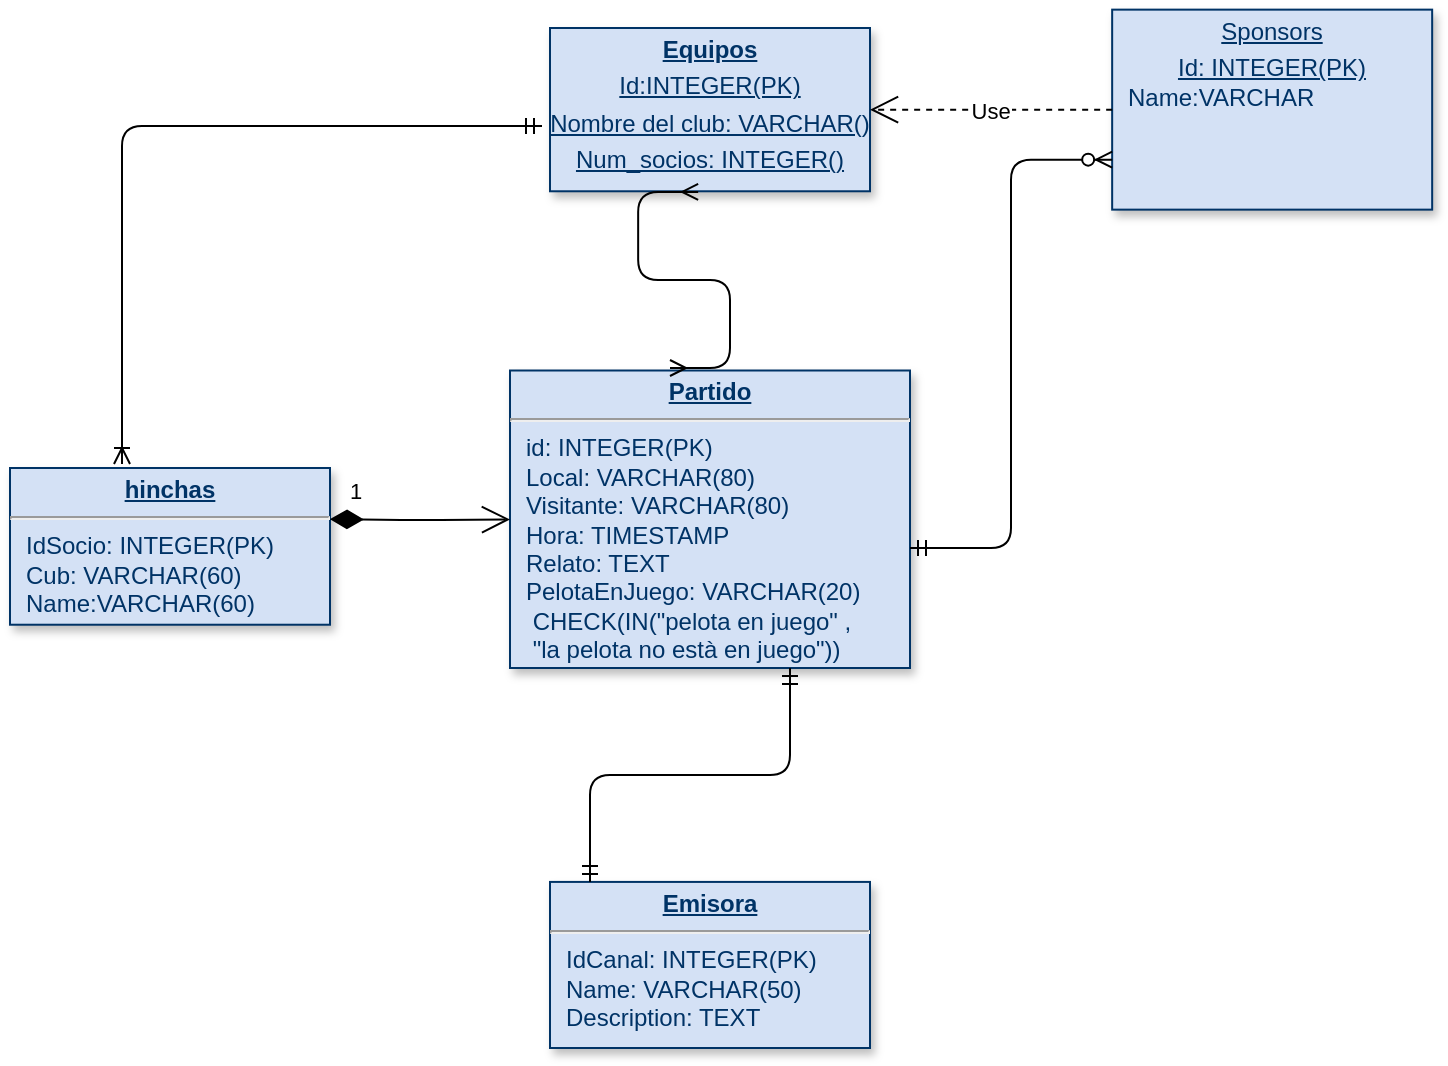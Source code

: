 <mxfile version="15.0.3" type="github">
  <diagram name="Page-1" id="efa7a0a1-bf9b-a30e-e6df-94a7791c09e9">
    <mxGraphModel dx="942" dy="614" grid="1" gridSize="10" guides="1" tooltips="1" connect="1" arrows="1" fold="1" page="1" pageScale="1" pageWidth="826" pageHeight="1169" background="none" math="0" shadow="0">
      <root>
        <mxCell id="0" />
        <mxCell id="1" parent="0" />
        <mxCell id="19" value="&lt;p style=&quot;margin: 0px ; margin-top: 4px ; text-align: center ; text-decoration: underline&quot;&gt;&lt;b&gt;Equipos&lt;/b&gt;&lt;/p&gt;&lt;p style=&quot;margin: 0px ; margin-top: 4px ; text-align: center ; text-decoration: underline&quot;&gt;Id:INTEGER(PK)&lt;/p&gt;&lt;p style=&quot;margin: 0px ; margin-top: 4px ; text-align: center ; text-decoration: underline&quot;&gt;Nombre del club: VARCHAR()&lt;/p&gt;&lt;p style=&quot;margin: 0px ; margin-top: 4px ; text-align: center ; text-decoration: underline&quot;&gt;Num_socios: INTEGER()&lt;/p&gt;&lt;p style=&quot;margin: 0px ; margin-top: 4px ; text-align: center ; text-decoration: underline&quot;&gt;&lt;br&gt;&lt;/p&gt;" style="verticalAlign=top;align=left;overflow=fill;fontSize=12;fontFamily=Helvetica;html=1;strokeColor=#003366;shadow=1;fillColor=#D4E1F5;fontColor=#003366" parent="1" vertex="1">
          <mxGeometry x="310" y="130" width="160" height="81.64" as="geometry" />
        </mxCell>
        <mxCell id="20" value="&lt;p style=&quot;margin: 0px ; margin-top: 4px ; text-align: center ; text-decoration: underline&quot;&gt;&lt;b&gt;Partido&lt;/b&gt;&lt;/p&gt;&lt;hr&gt;&lt;p style=&quot;margin: 0px ; margin-left: 8px&quot;&gt;id: INTEGER(PK)&lt;/p&gt;&lt;p style=&quot;margin: 0px ; margin-left: 8px&quot;&gt;Local: VARCHAR(80)&lt;/p&gt;&lt;p style=&quot;margin: 0px ; margin-left: 8px&quot;&gt;Visitante: VARCHAR(80)&lt;/p&gt;&lt;p style=&quot;margin: 0px ; margin-left: 8px&quot;&gt;Hora: TIMESTAMP&lt;/p&gt;&lt;p style=&quot;margin: 0px ; margin-left: 8px&quot;&gt;Relato: TEXT&lt;/p&gt;&lt;p style=&quot;margin: 0px ; margin-left: 8px&quot;&gt;PelotaEnJuego:&amp;nbsp;&lt;span&gt;VARCHAR(20)&lt;/span&gt;&lt;/p&gt;&lt;p style=&quot;margin: 0px ; margin-left: 8px&quot;&gt;&lt;span&gt;&lt;span style=&quot;white-space: pre&quot;&gt;	&lt;/span&gt;CHECK(IN(&quot;pelota en juego&quot; ,&lt;/span&gt;&lt;/p&gt;&lt;p style=&quot;margin: 0px ; margin-left: 8px&quot;&gt;&lt;span&gt;&lt;span style=&quot;white-space: pre&quot;&gt;	&lt;/span&gt;&quot;la pelota no està en juego&quot;))&lt;/span&gt;&lt;/p&gt;" style="verticalAlign=top;align=left;overflow=fill;fontSize=12;fontFamily=Helvetica;html=1;strokeColor=#003366;shadow=1;fillColor=#D4E1F5;fontColor=#003366" parent="1" vertex="1">
          <mxGeometry x="290" y="301.25" width="200" height="148.75" as="geometry" />
        </mxCell>
        <mxCell id="23" value="&lt;p style=&quot;margin: 0px ; margin-top: 4px ; text-align: center ; text-decoration: underline&quot;&gt;Sponsors&lt;/p&gt;&lt;p style=&quot;margin: 0px ; margin-top: 4px ; text-align: center ; text-decoration: underline&quot;&gt;&lt;span&gt;Id: INTEGER(PK)&lt;/span&gt;&lt;/p&gt;&lt;p style=&quot;margin: 0px ; margin-left: 8px&quot;&gt;Name:VARCHAR&lt;/p&gt;&lt;p style=&quot;margin: 0px ; margin-left: 8px&quot;&gt;&lt;br&gt;&lt;/p&gt;" style="verticalAlign=top;align=left;overflow=fill;fontSize=12;fontFamily=Helvetica;html=1;strokeColor=#003366;shadow=1;fillColor=#D4E1F5;fontColor=#003366" parent="1" vertex="1">
          <mxGeometry x="591.08" y="120.82" width="160" height="100" as="geometry" />
        </mxCell>
        <mxCell id="24" value="&lt;p style=&quot;margin: 0px ; margin-top: 4px ; text-align: center ; text-decoration: underline&quot;&gt;&lt;b&gt;Emisora&lt;/b&gt;&lt;/p&gt;&lt;hr&gt;&lt;p style=&quot;margin: 0px ; margin-left: 8px&quot;&gt;IdCanal: INTEGER(PK)&lt;/p&gt;&lt;p style=&quot;margin: 0px ; margin-left: 8px&quot;&gt;Name: VARCHAR(50)&lt;/p&gt;&lt;p style=&quot;margin: 0px ; margin-left: 8px&quot;&gt;Description: TEXT&lt;/p&gt;" style="verticalAlign=top;align=left;overflow=fill;fontSize=12;fontFamily=Helvetica;html=1;strokeColor=#003366;shadow=1;fillColor=#D4E1F5;fontColor=#003366" parent="1" vertex="1">
          <mxGeometry x="310" y="556.96" width="160" height="83.04" as="geometry" />
        </mxCell>
        <mxCell id="25" value="&lt;p style=&quot;margin: 0px ; margin-top: 4px ; text-align: center ; text-decoration: underline&quot;&gt;&lt;b&gt;hinchas&lt;/b&gt;&lt;/p&gt;&lt;hr&gt;&lt;p style=&quot;margin: 0px ; margin-left: 8px&quot;&gt;IdSocio: INTEGER(PK)&lt;/p&gt;&lt;p style=&quot;margin: 0px ; margin-left: 8px&quot;&gt;Cub: VARCHAR(60)&lt;/p&gt;&lt;p style=&quot;margin: 0px ; margin-left: 8px&quot;&gt;Name:VARCHAR(60)&lt;/p&gt;&lt;p style=&quot;margin: 0px ; margin-left: 8px&quot;&gt;&lt;br&gt;&lt;/p&gt;" style="verticalAlign=top;align=left;overflow=fill;fontSize=12;fontFamily=Helvetica;html=1;strokeColor=#003366;shadow=1;fillColor=#D4E1F5;fontColor=#003366" parent="1" vertex="1">
          <mxGeometry x="40" y="350" width="160" height="78.36" as="geometry" />
        </mxCell>
        <mxCell id="102" value="Use" style="endArrow=open;endSize=12;dashed=1" parent="1" source="23" target="19" edge="1">
          <mxGeometry x="430" y="50" as="geometry">
            <mxPoint x="430" y="50" as="sourcePoint" />
            <mxPoint x="590" y="50" as="targetPoint" />
          </mxGeometry>
        </mxCell>
        <mxCell id="103" value="1" style="endArrow=open;endSize=12;startArrow=diamondThin;startSize=14;startFill=1;edgeStyle=orthogonalEdgeStyle;align=left;verticalAlign=bottom;" parent="1" target="20" edge="1">
          <mxGeometry x="-0.818" y="5.0" relative="1" as="geometry">
            <mxPoint x="200" y="375.6" as="sourcePoint" />
            <mxPoint x="240" y="510" as="targetPoint" />
            <mxPoint as="offset" />
          </mxGeometry>
        </mxCell>
        <mxCell id="cv0bKJsnjYddc6wSOxJI-106" value="" style="edgeStyle=elbowEdgeStyle;fontSize=12;html=1;endArrow=ERzeroToMany;startArrow=ERmandOne;entryX=0;entryY=0.75;entryDx=0;entryDy=0;" edge="1" parent="1" target="23">
          <mxGeometry width="100" height="100" relative="1" as="geometry">
            <mxPoint x="490" y="390" as="sourcePoint" />
            <mxPoint x="590" y="290" as="targetPoint" />
          </mxGeometry>
        </mxCell>
        <mxCell id="cv0bKJsnjYddc6wSOxJI-107" value="" style="edgeStyle=entityRelationEdgeStyle;fontSize=12;html=1;endArrow=ERmany;startArrow=ERmany;entryX=0.463;entryY=1.004;entryDx=0;entryDy=0;entryPerimeter=0;" edge="1" parent="1" target="19">
          <mxGeometry width="100" height="100" relative="1" as="geometry">
            <mxPoint x="370" y="300" as="sourcePoint" />
            <mxPoint x="420" y="201.25" as="targetPoint" />
          </mxGeometry>
        </mxCell>
        <mxCell id="cv0bKJsnjYddc6wSOxJI-108" value="" style="fontSize=12;html=1;endArrow=ERoneToMany;startArrow=ERmandOne;exitX=-0.025;exitY=0.6;exitDx=0;exitDy=0;exitPerimeter=0;edgeStyle=elbowEdgeStyle;elbow=vertical;entryX=0.35;entryY=-0.026;entryDx=0;entryDy=0;entryPerimeter=0;" edge="1" parent="1" source="19" target="25">
          <mxGeometry width="100" height="100" relative="1" as="geometry">
            <mxPoint x="130" y="260" as="sourcePoint" />
            <mxPoint x="80" y="330" as="targetPoint" />
            <Array as="points">
              <mxPoint x="290" y="179" />
              <mxPoint x="260" y="179" />
              <mxPoint x="290" y="200" />
            </Array>
          </mxGeometry>
        </mxCell>
        <mxCell id="cv0bKJsnjYddc6wSOxJI-109" value="" style="edgeStyle=elbowEdgeStyle;fontSize=12;html=1;endArrow=ERmandOne;startArrow=ERmandOne;elbow=vertical;entryX=0.7;entryY=1;entryDx=0;entryDy=0;entryPerimeter=0;" edge="1" parent="1" target="20">
          <mxGeometry width="100" height="100" relative="1" as="geometry">
            <mxPoint x="330" y="556.96" as="sourcePoint" />
            <mxPoint x="430" y="456.96" as="targetPoint" />
          </mxGeometry>
        </mxCell>
      </root>
    </mxGraphModel>
  </diagram>
</mxfile>
